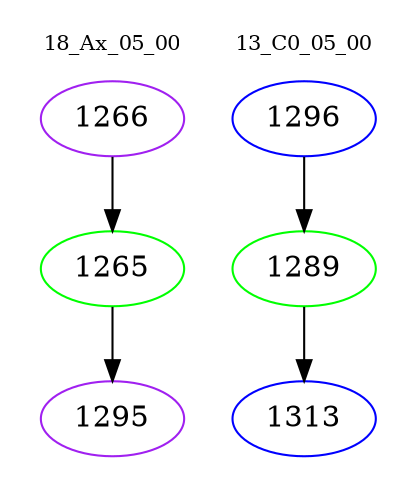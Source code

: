 digraph{
subgraph cluster_0 {
color = white
label = "18_Ax_05_00";
fontsize=10;
T0_1266 [label="1266", color="purple"]
T0_1266 -> T0_1265 [color="black"]
T0_1265 [label="1265", color="green"]
T0_1265 -> T0_1295 [color="black"]
T0_1295 [label="1295", color="purple"]
}
subgraph cluster_1 {
color = white
label = "13_C0_05_00";
fontsize=10;
T1_1296 [label="1296", color="blue"]
T1_1296 -> T1_1289 [color="black"]
T1_1289 [label="1289", color="green"]
T1_1289 -> T1_1313 [color="black"]
T1_1313 [label="1313", color="blue"]
}
}
